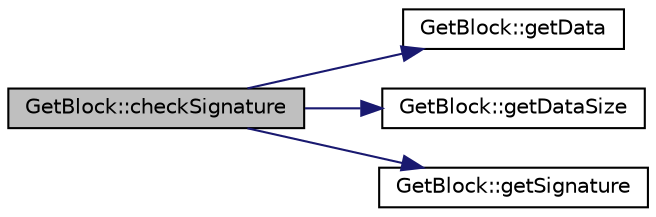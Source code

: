 digraph "GetBlock::checkSignature"
{
  edge [fontname="Helvetica",fontsize="10",labelfontname="Helvetica",labelfontsize="10"];
  node [fontname="Helvetica",fontsize="10",shape=record];
  rankdir="LR";
  Node0 [label="GetBlock::checkSignature",height=0.2,width=0.4,color="black", fillcolor="grey75", style="filled", fontcolor="black"];
  Node0 -> Node1 [color="midnightblue",fontsize="10",style="solid",fontname="Helvetica"];
  Node1 [label="GetBlock::getData",height=0.2,width=0.4,color="black", fillcolor="white", style="filled",URL="$class_get_block.html#a62f93eb8fd03671577e0bcf4a788bec0",tooltip="Get pointer to command data structure. "];
  Node0 -> Node2 [color="midnightblue",fontsize="10",style="solid",fontname="Helvetica"];
  Node2 [label="GetBlock::getDataSize",height=0.2,width=0.4,color="black", fillcolor="white", style="filled",URL="$class_get_block.html#a28901d238ae7ac368a796623db833b45",tooltip="Get data struct size. Without signature. "];
  Node0 -> Node3 [color="midnightblue",fontsize="10",style="solid",fontname="Helvetica"];
  Node3 [label="GetBlock::getSignature",height=0.2,width=0.4,color="black", fillcolor="white", style="filled",URL="$class_get_block.html#ace657bc09e3910caa999e7d70b7b9505",tooltip="Get pointer to signature data. "];
}
